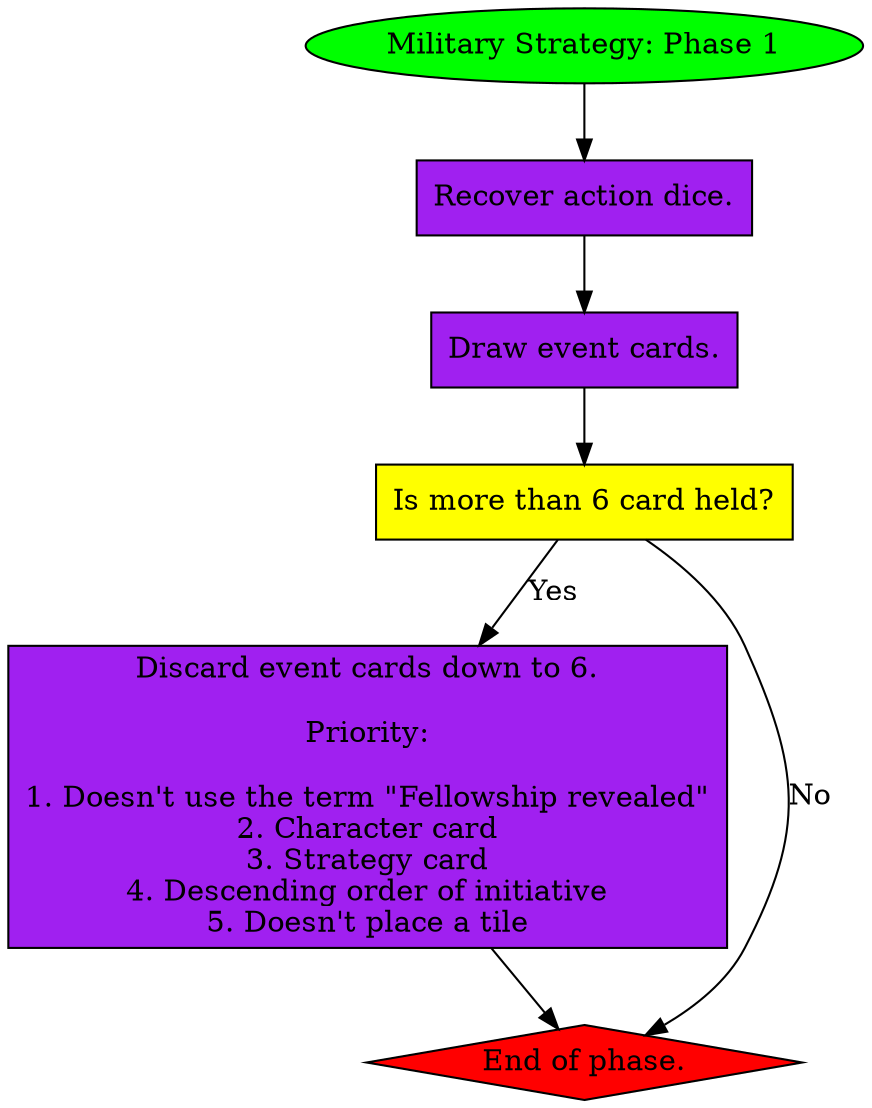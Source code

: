 digraph {
rankdir=TB;
	p1_2 [shape=box, style=filled, fillcolor=purple, label="Draw event cards.\n"];
	p1_2 -> p1_3;

	phase_1_mili [shape=ellipse, style=filled, fillcolor=green, label="Military Strategy: Phase 1"];
	phase_1_mili -> p1_1;

	p1_1 [shape=box, style=filled, fillcolor=purple, label="Recover action dice.\n"];
	p1_1 -> p1_2;

	p1_3 [shape=box, style=filled, fillcolor=yellow, label="Is more than 6 card held?\n"];
	p1_3 -> p1_discard [label = "Yes"];
	p1_3 -> p1_end [label = "No"];

	p1_end [shape=diamond, style=filled, fillcolor=red, label="End of phase."];

	p1_discard [shape=box, style=filled, fillcolor=purple, label="Discard event cards down to 6.\n\nPriority:\n\n1. Doesn't use the term \"Fellowship revealed\"\n2. Character card\n3. Strategy card\n4. Descending order of initiative\n5. Doesn't place a tile\n"];
	p1_discard -> p1_end;

}